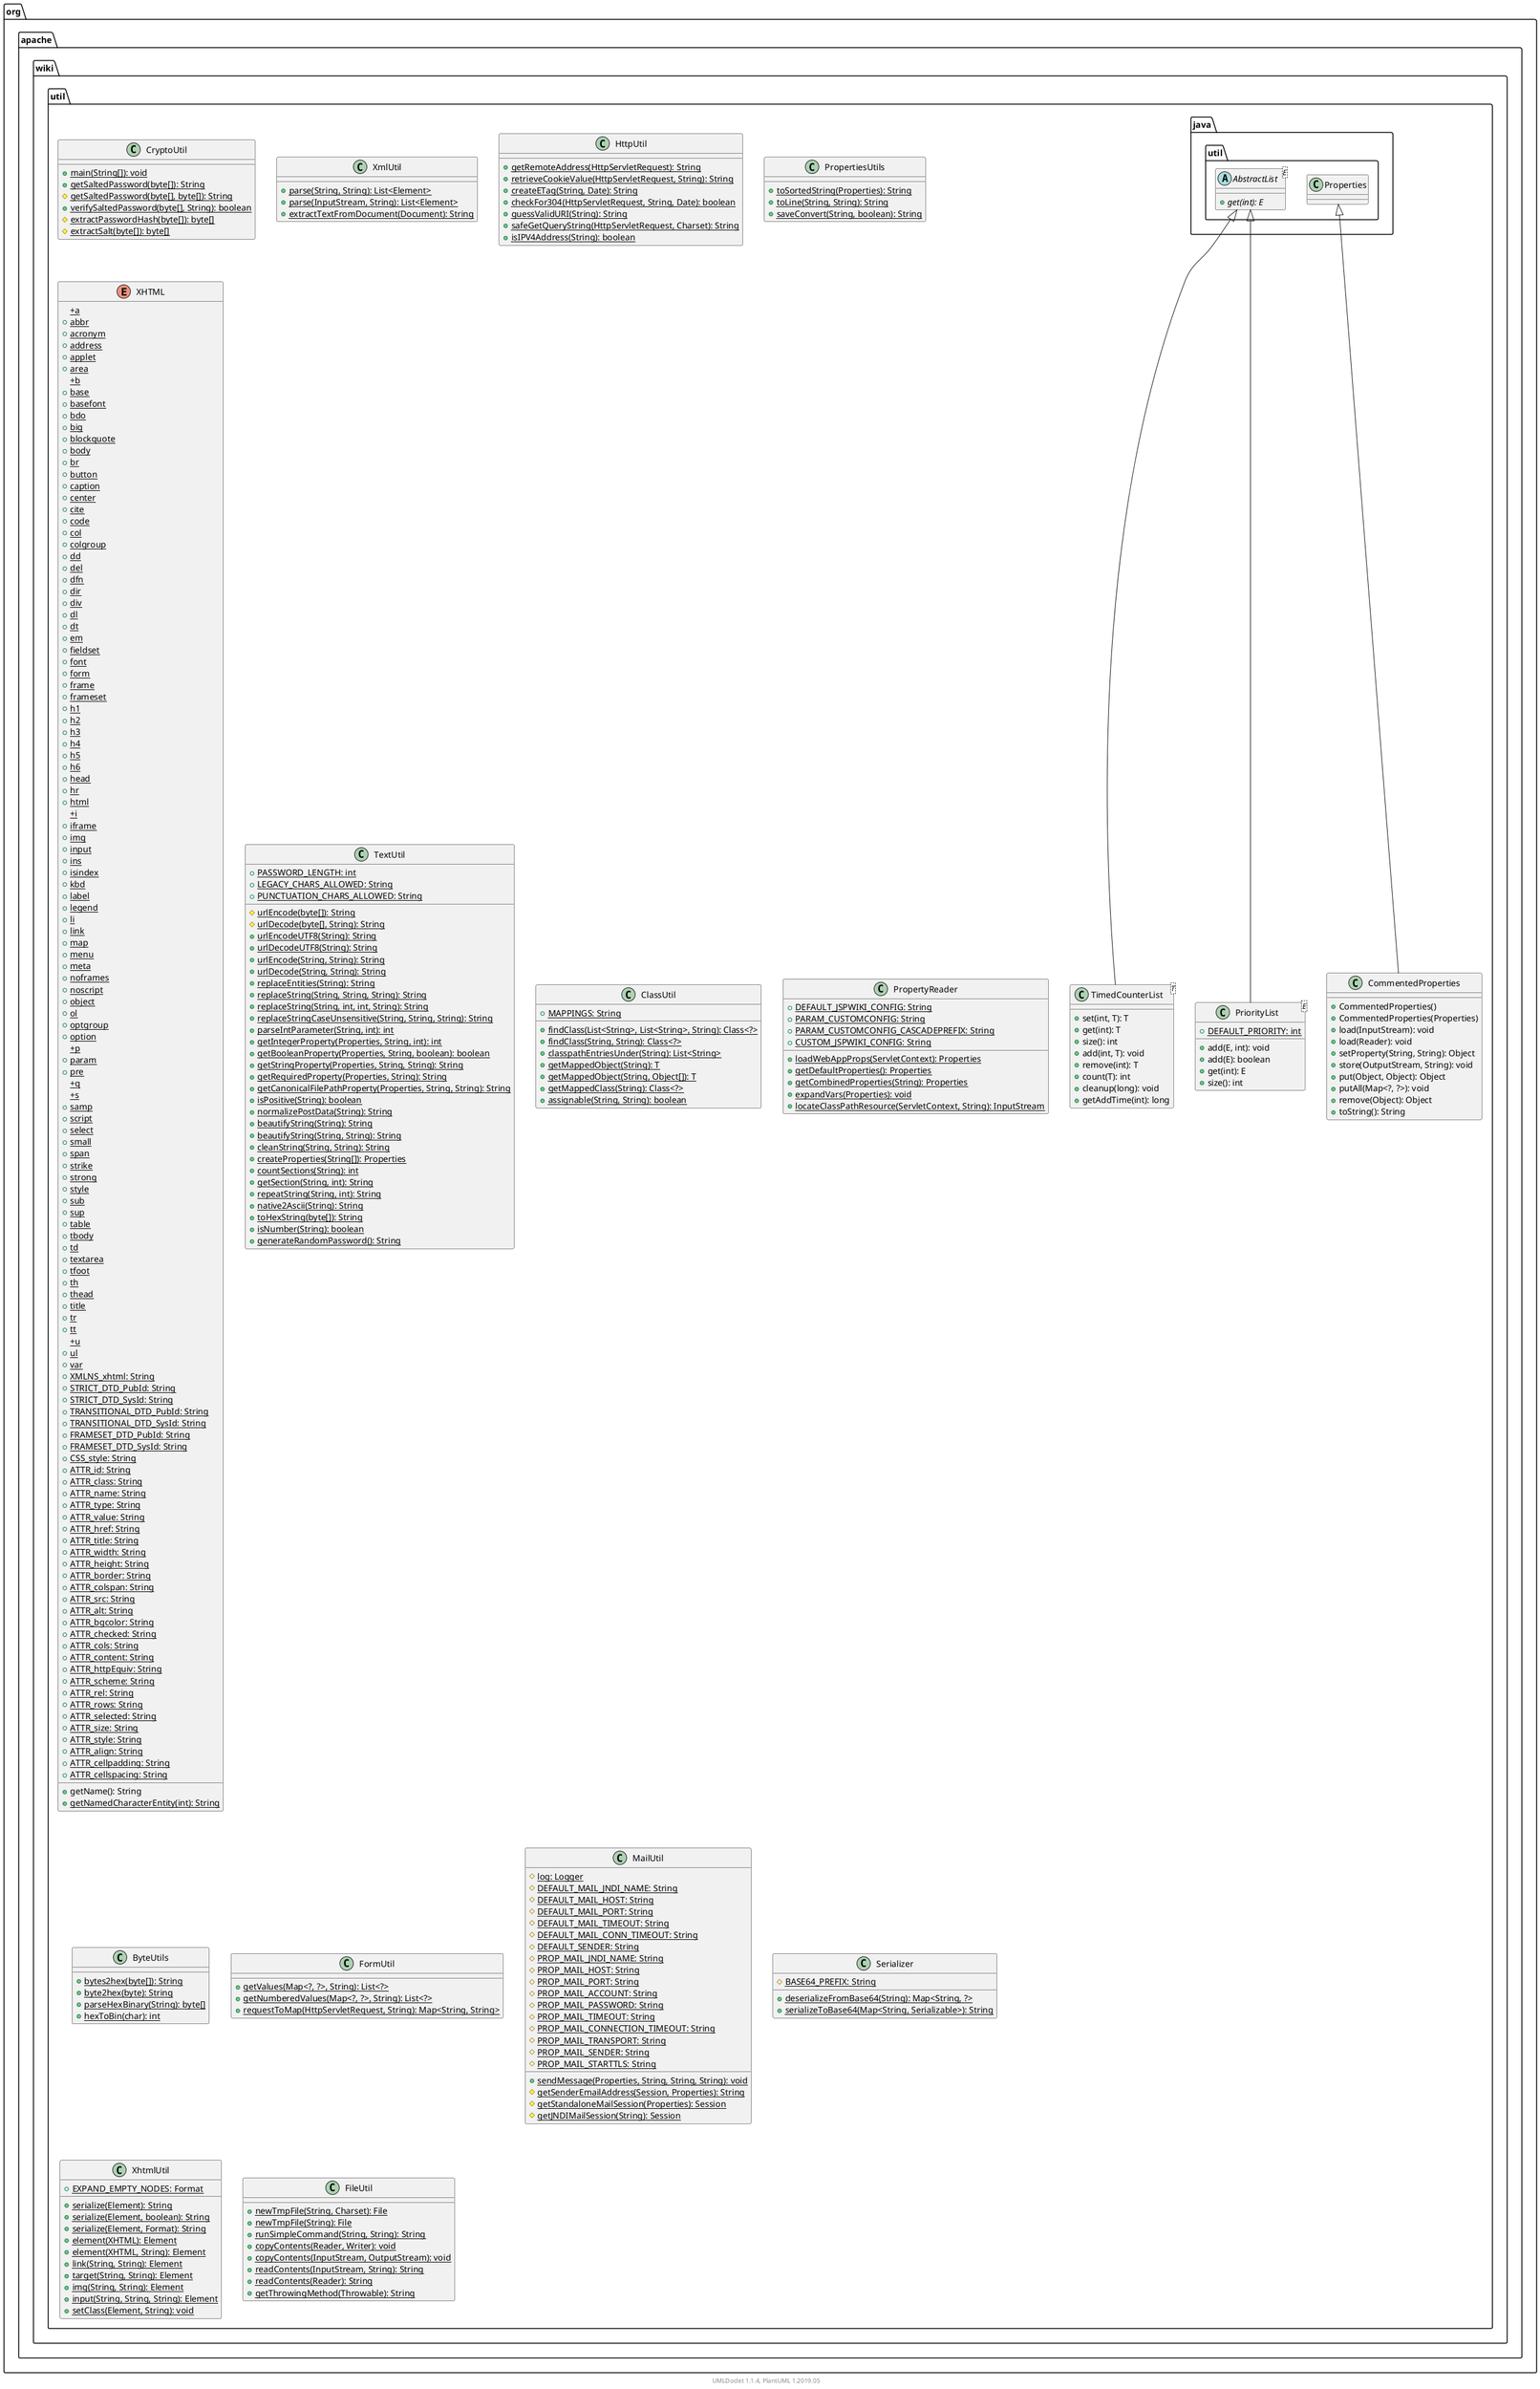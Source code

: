 @startuml

    namespace org.apache.wiki.util {

        class TimedCounterList<T> [[TimedCounterList.html]] {
            +set(int, T): T
            +get(int): T
            +size(): int
            +add(int, T): void
            +remove(int): T
            +count(T): int
            +cleanup(long): void
            +getAddTime(int): long
        }

        class CryptoUtil [[CryptoUtil.html]] {
            {static} +main(String[]): void
            {static} +getSaltedPassword(byte[]): String
            {static} #getSaltedPassword(byte[], byte[]): String
            {static} +verifySaltedPassword(byte[], String): boolean
            {static} #extractPasswordHash(byte[]): byte[]
            {static} #extractSalt(byte[]): byte[]
        }

        class XmlUtil [[XmlUtil.html]] {
            {static} +parse(String, String): List<Element>
            {static} +parse(InputStream, String): List<Element>
            {static} +extractTextFromDocument(Document): String
        }

        class HttpUtil [[HttpUtil.html]] {
            {static} +getRemoteAddress(HttpServletRequest): String
            {static} +retrieveCookieValue(HttpServletRequest, String): String
            {static} +createETag(String, Date): String
            {static} +checkFor304(HttpServletRequest, String, Date): boolean
            {static} +guessValidURI(String): String
            {static} +safeGetQueryString(HttpServletRequest, Charset): String
            {static} +isIPV4Address(String): boolean
        }

        class PropertiesUtils [[PropertiesUtils.html]] {
            {static} +toSortedString(Properties): String
            {static} +toLine(String, String): String
            {static} +saveConvert(String, boolean): String
        }

        enum XHTML [[XHTML.html]] {
            {static} +a
            {static} +abbr
            {static} +acronym
            {static} +address
            {static} +applet
            {static} +area
            {static} +b
            {static} +base
            {static} +basefont
            {static} +bdo
            {static} +big
            {static} +blockquote
            {static} +body
            {static} +br
            {static} +button
            {static} +caption
            {static} +center
            {static} +cite
            {static} +code
            {static} +col
            {static} +colgroup
            {static} +dd
            {static} +del
            {static} +dfn
            {static} +dir
            {static} +div
            {static} +dl
            {static} +dt
            {static} +em
            {static} +fieldset
            {static} +font
            {static} +form
            {static} +frame
            {static} +frameset
            {static} +h1
            {static} +h2
            {static} +h3
            {static} +h4
            {static} +h5
            {static} +h6
            {static} +head
            {static} +hr
            {static} +html
            {static} +i
            {static} +iframe
            {static} +img
            {static} +input
            {static} +ins
            {static} +isindex
            {static} +kbd
            {static} +label
            {static} +legend
            {static} +li
            {static} +link
            {static} +map
            {static} +menu
            {static} +meta
            {static} +noframes
            {static} +noscript
            {static} +object
            {static} +ol
            {static} +optgroup
            {static} +option
            {static} +p
            {static} +param
            {static} +pre
            {static} +q
            {static} +s
            {static} +samp
            {static} +script
            {static} +select
            {static} +small
            {static} +span
            {static} +strike
            {static} +strong
            {static} +style
            {static} +sub
            {static} +sup
            {static} +table
            {static} +tbody
            {static} +td
            {static} +textarea
            {static} +tfoot
            {static} +th
            {static} +thead
            {static} +title
            {static} +tr
            {static} +tt
            {static} +u
            {static} +ul
            {static} +var
            {static} +XMLNS_xhtml: String
            {static} +STRICT_DTD_PubId: String
            {static} +STRICT_DTD_SysId: String
            {static} +TRANSITIONAL_DTD_PubId: String
            {static} +TRANSITIONAL_DTD_SysId: String
            {static} +FRAMESET_DTD_PubId: String
            {static} +FRAMESET_DTD_SysId: String
            {static} +CSS_style: String
            {static} +ATTR_id: String
            {static} +ATTR_class: String
            {static} +ATTR_name: String
            {static} +ATTR_type: String
            {static} +ATTR_value: String
            {static} +ATTR_href: String
            {static} +ATTR_title: String
            {static} +ATTR_width: String
            {static} +ATTR_height: String
            {static} +ATTR_border: String
            {static} +ATTR_colspan: String
            {static} +ATTR_src: String
            {static} +ATTR_alt: String
            {static} +ATTR_bgcolor: String
            {static} +ATTR_checked: String
            {static} +ATTR_cols: String
            {static} +ATTR_content: String
            {static} +ATTR_httpEquiv: String
            {static} +ATTR_scheme: String
            {static} +ATTR_rel: String
            {static} +ATTR_rows: String
            {static} +ATTR_selected: String
            {static} +ATTR_size: String
            {static} +ATTR_style: String
            {static} +ATTR_align: String
            {static} +ATTR_cellpadding: String
            {static} +ATTR_cellspacing: String
            +getName(): String
            {static} +getNamedCharacterEntity(int): String
        }

        class TextUtil [[TextUtil.html]] {
            {static} +PASSWORD_LENGTH: int
            {static} +LEGACY_CHARS_ALLOWED: String
            {static} +PUNCTUATION_CHARS_ALLOWED: String
            {static} #urlEncode(byte[]): String
            {static} #urlDecode(byte[], String): String
            {static} +urlEncodeUTF8(String): String
            {static} +urlDecodeUTF8(String): String
            {static} +urlEncode(String, String): String
            {static} +urlDecode(String, String): String
            {static} +replaceEntities(String): String
            {static} +replaceString(String, String, String): String
            {static} +replaceString(String, int, int, String): String
            {static} +replaceStringCaseUnsensitive(String, String, String): String
            {static} +parseIntParameter(String, int): int
            {static} +getIntegerProperty(Properties, String, int): int
            {static} +getBooleanProperty(Properties, String, boolean): boolean
            {static} +getStringProperty(Properties, String, String): String
            {static} +getRequiredProperty(Properties, String): String
            {static} +getCanonicalFilePathProperty(Properties, String, String): String
            {static} +isPositive(String): boolean
            {static} +normalizePostData(String): String
            {static} +beautifyString(String): String
            {static} +beautifyString(String, String): String
            {static} +cleanString(String, String): String
            {static} +createProperties(String[]): Properties
            {static} +countSections(String): int
            {static} +getSection(String, int): String
            {static} +repeatString(String, int): String
            {static} +native2Ascii(String): String
            {static} +toHexString(byte[]): String
            {static} +isNumber(String): boolean
            {static} +generateRandomPassword(): String
        }

        class CommentedProperties [[CommentedProperties.html]] {
            +CommentedProperties()
            +CommentedProperties(Properties)
            +load(InputStream): void
            +load(Reader): void
            +setProperty(String, String): Object
            +store(OutputStream, String): void
            +put(Object, Object): Object
            +putAll(Map<?, ?>): void
            +remove(Object): Object
            +toString(): String
        }

        class ClassUtil [[ClassUtil.html]] {
            {static} +MAPPINGS: String
            {static} +findClass(List<String>, List<String>, String): Class<?>
            {static} +findClass(String, String): Class<?>
            {static} +classpathEntriesUnder(String): List<String>
            {static} +getMappedObject(String): T
            {static} +getMappedObject(String, Object[]): T
            {static} +getMappedClass(String): Class<?>
            {static} +assignable(String, String): boolean
        }

        class PropertyReader [[PropertyReader.html]] {
            {static} +DEFAULT_JSPWIKI_CONFIG: String
            {static} +PARAM_CUSTOMCONFIG: String
            {static} +PARAM_CUSTOMCONFIG_CASCADEPREFIX: String
            {static} +CUSTOM_JSPWIKI_CONFIG: String
            {static} +loadWebAppProps(ServletContext): Properties
            {static} +getDefaultProperties(): Properties
            {static} +getCombinedProperties(String): Properties
            {static} +expandVars(Properties): void
            {static} +locateClassPathResource(ServletContext, String): InputStream
        }

        class ByteUtils [[ByteUtils.html]] {
            {static} +bytes2hex(byte[]): String
            {static} +byte2hex(byte): String
            {static} +parseHexBinary(String): byte[]
            {static} +hexToBin(char): int
        }

        class FormUtil [[FormUtil.html]] {
            {static} +getValues(Map<?, ?>, String): List<?>
            {static} +getNumberedValues(Map<?, ?>, String): List<?>
            {static} +requestToMap(HttpServletRequest, String): Map<String, String>
        }

        class MailUtil [[MailUtil.html]] {
            {static} #log: Logger
            {static} #DEFAULT_MAIL_JNDI_NAME: String
            {static} #DEFAULT_MAIL_HOST: String
            {static} #DEFAULT_MAIL_PORT: String
            {static} #DEFAULT_MAIL_TIMEOUT: String
            {static} #DEFAULT_MAIL_CONN_TIMEOUT: String
            {static} #DEFAULT_SENDER: String
            {static} #PROP_MAIL_JNDI_NAME: String
            {static} #PROP_MAIL_HOST: String
            {static} #PROP_MAIL_PORT: String
            {static} #PROP_MAIL_ACCOUNT: String
            {static} #PROP_MAIL_PASSWORD: String
            {static} #PROP_MAIL_TIMEOUT: String
            {static} #PROP_MAIL_CONNECTION_TIMEOUT: String
            {static} #PROP_MAIL_TRANSPORT: String
            {static} #PROP_MAIL_SENDER: String
            {static} #PROP_MAIL_STARTTLS: String
            {static} +sendMessage(Properties, String, String, String): void
            {static} #getSenderEmailAddress(Session, Properties): String
            {static} #getStandaloneMailSession(Properties): Session
            {static} #getJNDIMailSession(String): Session
        }

        class Serializer [[Serializer.html]] {
            {static} #BASE64_PREFIX: String
            {static} +deserializeFromBase64(String): Map<String, ?>
            {static} +serializeToBase64(Map<String, Serializable>): String
        }

        class PriorityList<E> [[PriorityList.html]] {
            {static} +DEFAULT_PRIORITY: int
            +add(E, int): void
            +add(E): boolean
            +get(int): E
            +size(): int
        }

        class XhtmlUtil [[XhtmlUtil.html]] {
            {static} +EXPAND_EMPTY_NODES: Format
            {static} +serialize(Element): String
            {static} +serialize(Element, boolean): String
            {static} +serialize(Element, Format): String
            {static} +element(XHTML): Element
            {static} +element(XHTML, String): Element
            {static} +link(String, String): Element
            {static} +target(String, String): Element
            {static} +img(String, String): Element
            {static} +input(String, String, String): Element
            {static} +setClass(Element, String): void
        }

        class FileUtil [[FileUtil.html]] {
            {static} +newTmpFile(String, Charset): File
            {static} +newTmpFile(String): File
            {static} +runSimpleCommand(String, String): String
            {static} +copyContents(Reader, Writer): void
            {static} +copyContents(InputStream, OutputStream): void
            {static} +readContents(InputStream, String): String
            {static} +readContents(Reader): String
            {static} +getThrowingMethod(Throwable): String
        }

        abstract class java.util.AbstractList<E> {
            {abstract} +get(int): E
        }
        java.util.AbstractList <|-- TimedCounterList

        class java.util.Properties
        java.util.Properties <|-- CommentedProperties

        java.util.AbstractList <|-- PriorityList

    }


    center footer UMLDoclet 1.1.4, PlantUML 1.2019.05
@enduml
